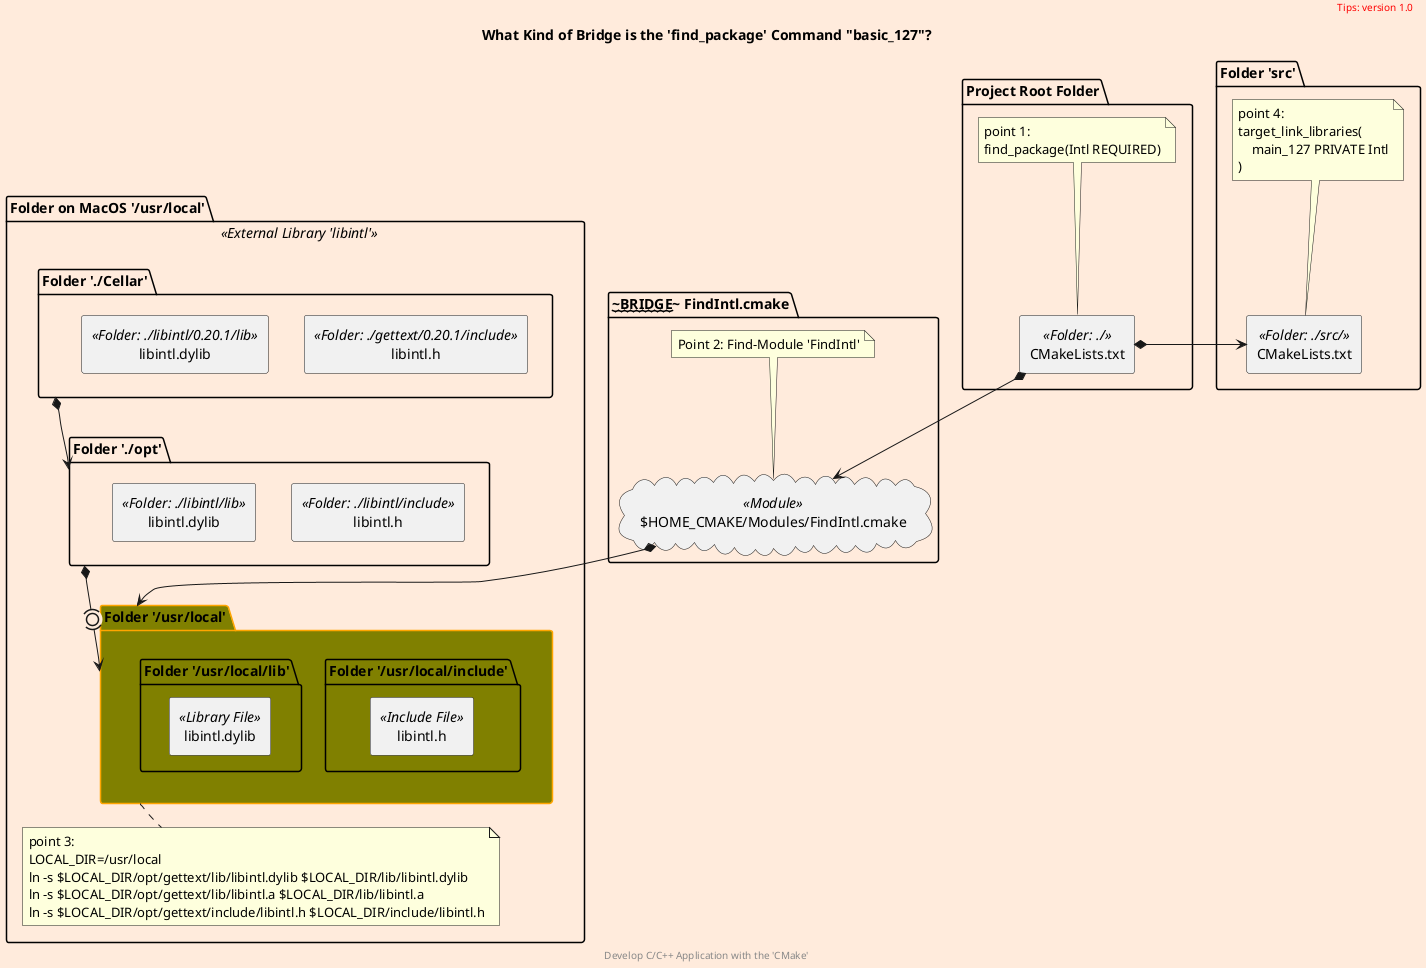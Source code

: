@startuml what-process
scale 700 width
skinparam backgroundColor #FFEBDC
scale 1

skinparam Folder {
  backgroundColor Olive
  borderColor orange
}

'left to right direction
package "Project Root Folder" as project_cmake {
    rectangle CMakeLists.txt <<Folder: ./>> as begin

    note top of begin
        point 1:
        find_package(Intl REQUIRED)
    endnote
}

package "~~~BRIDGE~~~ FindIntl.cmake" as bridge {
    cloud "$HOME_CMAKE/Modules/FindIntl.cmake" <<Module>> as find_intl
    note top of find_intl
        Point 2: Find-Module 'FindIntl'
    endnote
}

package "Folder 'src'" as src_dir {
    rectangle CMakeLists.txt <<Folder: ./src/>> as src_list

    note top of src_list
        point 4:
        target_link_libraries(
            main_127 PRIVATE Intl
        )
    endnote
}

package "Folder on MacOS '/usr/local'" <<External Library 'libintl'>> as usr_local_dir {
    package "Folder './Cellar'" as cellar_dir {
        rectangle "libintl.h" <<Folder: ./gettext/0.20.1/include>> as cellar_png_h
        rectangle "libintl.dylib" <<Folder: ./libintl/0.20.1/lib>> as cellar_libintl_dylib
    }

    package "Folder './opt'" as opt_dir {
        rectangle "libintl.h" <<Folder: ./libintl/include>> as opt_png_h
        rectangle "libintl.dylib" <<Folder: ./libintl/lib>> as opt_libintl_dylib
    }

    Folder "Folder '/usr/local'" as local_dir {
        package "Folder '/usr/local/include'" as include_dir {
            rectangle "libintl.h" <<Include File>> as local_png_h
        }
        package "Folder '/usr/local/lib'" as lib_dir {
            rectangle "libintl.dylib" <<Library File>> as local_libintl_dylib
        }
    }

    note bottom of local_dir
        point 3:
        LOCAL_DIR=/usr/local
        ln -s $LOCAL_DIR/opt/gettext/lib/libintl.dylib $LOCAL_DIR/lib/libintl.dylib
        ln -s $LOCAL_DIR/opt/gettext/lib/libintl.a $LOCAL_DIR/lib/libintl.a
        ln -s $LOCAL_DIR/opt/gettext/include/libintl.h $LOCAL_DIR/include/libintl.h
    endnote
}


begin *-right-> src_list
begin *--> find_intl
find_intl *--> local_dir
cellar_dir *--> opt_dir
opt_dir *-(0)-> local_dir

title
    What Kind of Bridge is the 'find_package' Command "basic_127"?
end title

header
<font color=red>Tips: version 1.0</font>
endheader

center footer Develop C/C++ Application with the 'CMake'

@enduml